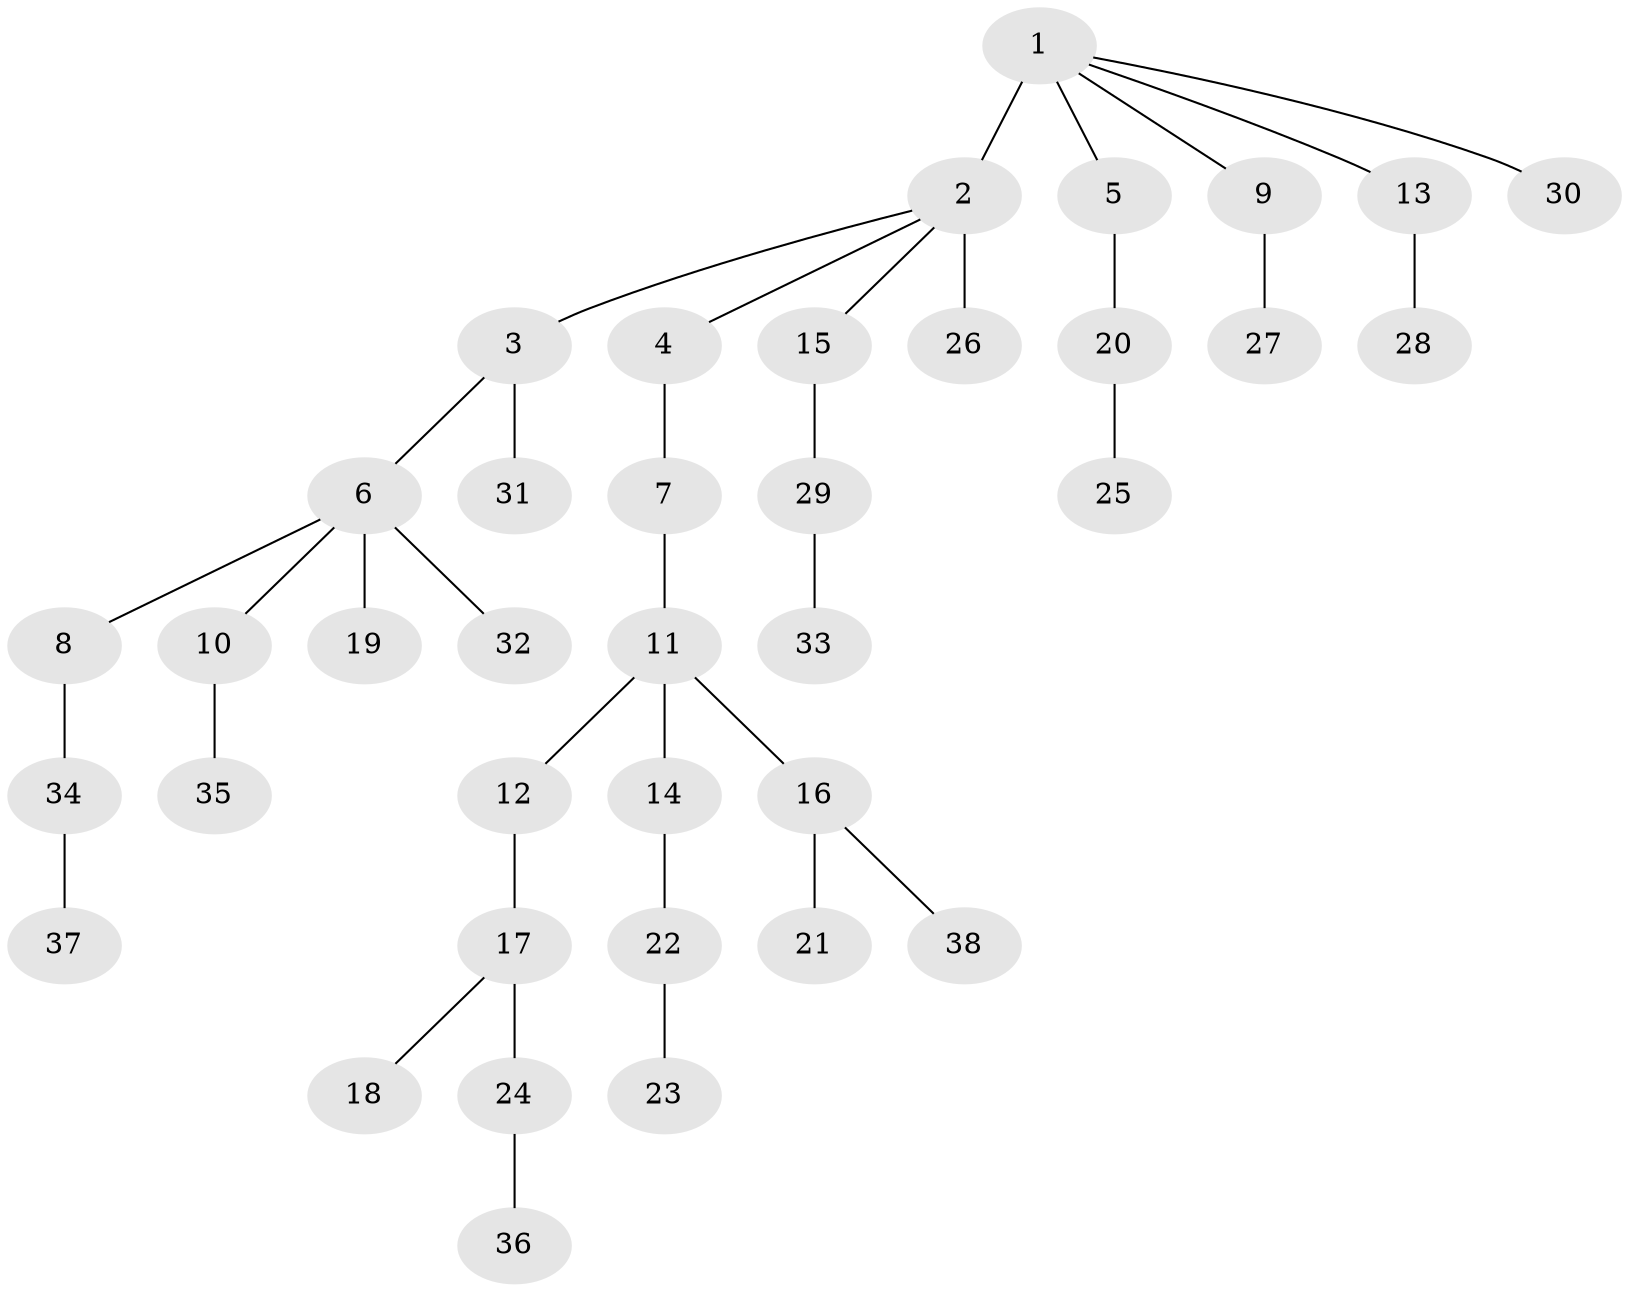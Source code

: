 // original degree distribution, {4: 0.054945054945054944, 10: 0.01098901098901099, 5: 0.01098901098901099, 1: 0.4835164835164835, 2: 0.31868131868131866, 7: 0.01098901098901099, 3: 0.08791208791208792, 6: 0.02197802197802198}
// Generated by graph-tools (version 1.1) at 2025/51/03/04/25 22:51:42]
// undirected, 38 vertices, 37 edges
graph export_dot {
  node [color=gray90,style=filled];
  1;
  2;
  3;
  4;
  5;
  6;
  7;
  8;
  9;
  10;
  11;
  12;
  13;
  14;
  15;
  16;
  17;
  18;
  19;
  20;
  21;
  22;
  23;
  24;
  25;
  26;
  27;
  28;
  29;
  30;
  31;
  32;
  33;
  34;
  35;
  36;
  37;
  38;
  1 -- 2 [weight=4.0];
  1 -- 5 [weight=1.0];
  1 -- 9 [weight=1.0];
  1 -- 13 [weight=1.0];
  1 -- 30 [weight=1.0];
  2 -- 3 [weight=1.0];
  2 -- 4 [weight=1.0];
  2 -- 15 [weight=1.0];
  2 -- 26 [weight=1.0];
  3 -- 6 [weight=1.0];
  3 -- 31 [weight=1.0];
  4 -- 7 [weight=1.0];
  5 -- 20 [weight=1.0];
  6 -- 8 [weight=1.0];
  6 -- 10 [weight=1.0];
  6 -- 19 [weight=1.0];
  6 -- 32 [weight=1.0];
  7 -- 11 [weight=1.0];
  8 -- 34 [weight=1.0];
  9 -- 27 [weight=1.0];
  10 -- 35 [weight=1.0];
  11 -- 12 [weight=1.0];
  11 -- 14 [weight=1.0];
  11 -- 16 [weight=1.0];
  12 -- 17 [weight=1.0];
  13 -- 28 [weight=1.0];
  14 -- 22 [weight=1.0];
  15 -- 29 [weight=1.0];
  16 -- 21 [weight=1.0];
  16 -- 38 [weight=1.0];
  17 -- 18 [weight=1.0];
  17 -- 24 [weight=1.0];
  20 -- 25 [weight=1.0];
  22 -- 23 [weight=1.0];
  24 -- 36 [weight=1.0];
  29 -- 33 [weight=1.0];
  34 -- 37 [weight=1.0];
}
